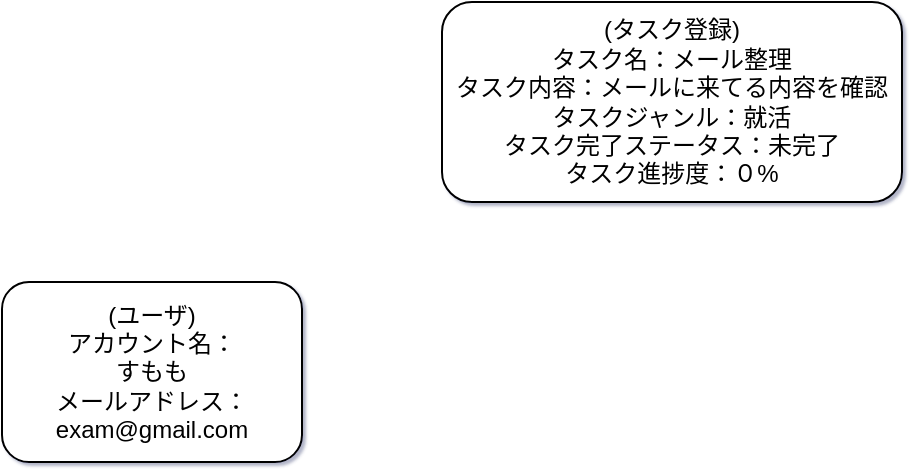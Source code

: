 <mxfile>
    <diagram id="E-xOn_eW-BrYlavdOUFD" name="ページ1">
        <mxGraphModel dx="544" dy="344" grid="1" gridSize="10" guides="1" tooltips="1" connect="1" arrows="1" fold="1" page="1" pageScale="1" pageWidth="827" pageHeight="1169" background="#FFFFFF" math="0" shadow="1">
            <root>
                <mxCell id="0"/>
                <mxCell id="1" parent="0"/>
                <mxCell id="9" value="(ユーザ&lt;span style=&quot;background-color: transparent;&quot;&gt;)&lt;/span&gt;&lt;div&gt;&lt;span style=&quot;background-color: transparent;&quot;&gt;アカウント名：&lt;br&gt;すもも&lt;br&gt;メールアドレス：exam@gmail.com&lt;/span&gt;&lt;/div&gt;" style="rounded=1;whiteSpace=wrap;html=1;" vertex="1" parent="1">
                    <mxGeometry x="140" y="320" width="150" height="90" as="geometry"/>
                </mxCell>
                <mxCell id="10" value="(タスク登録)&lt;div&gt;タスク名：メール整理&lt;/div&gt;&lt;div&gt;タスク内容：メールに来てる内容を確認&lt;/div&gt;&lt;div&gt;タスクジャンル：就活&lt;/div&gt;&lt;div&gt;タスク完了ステータス：未完了&lt;/div&gt;&lt;div&gt;タスク進捗度：０%&lt;/div&gt;" style="rounded=1;whiteSpace=wrap;html=1;" vertex="1" parent="1">
                    <mxGeometry x="360" y="180" width="230" height="100" as="geometry"/>
                </mxCell>
            </root>
        </mxGraphModel>
    </diagram>
</mxfile>